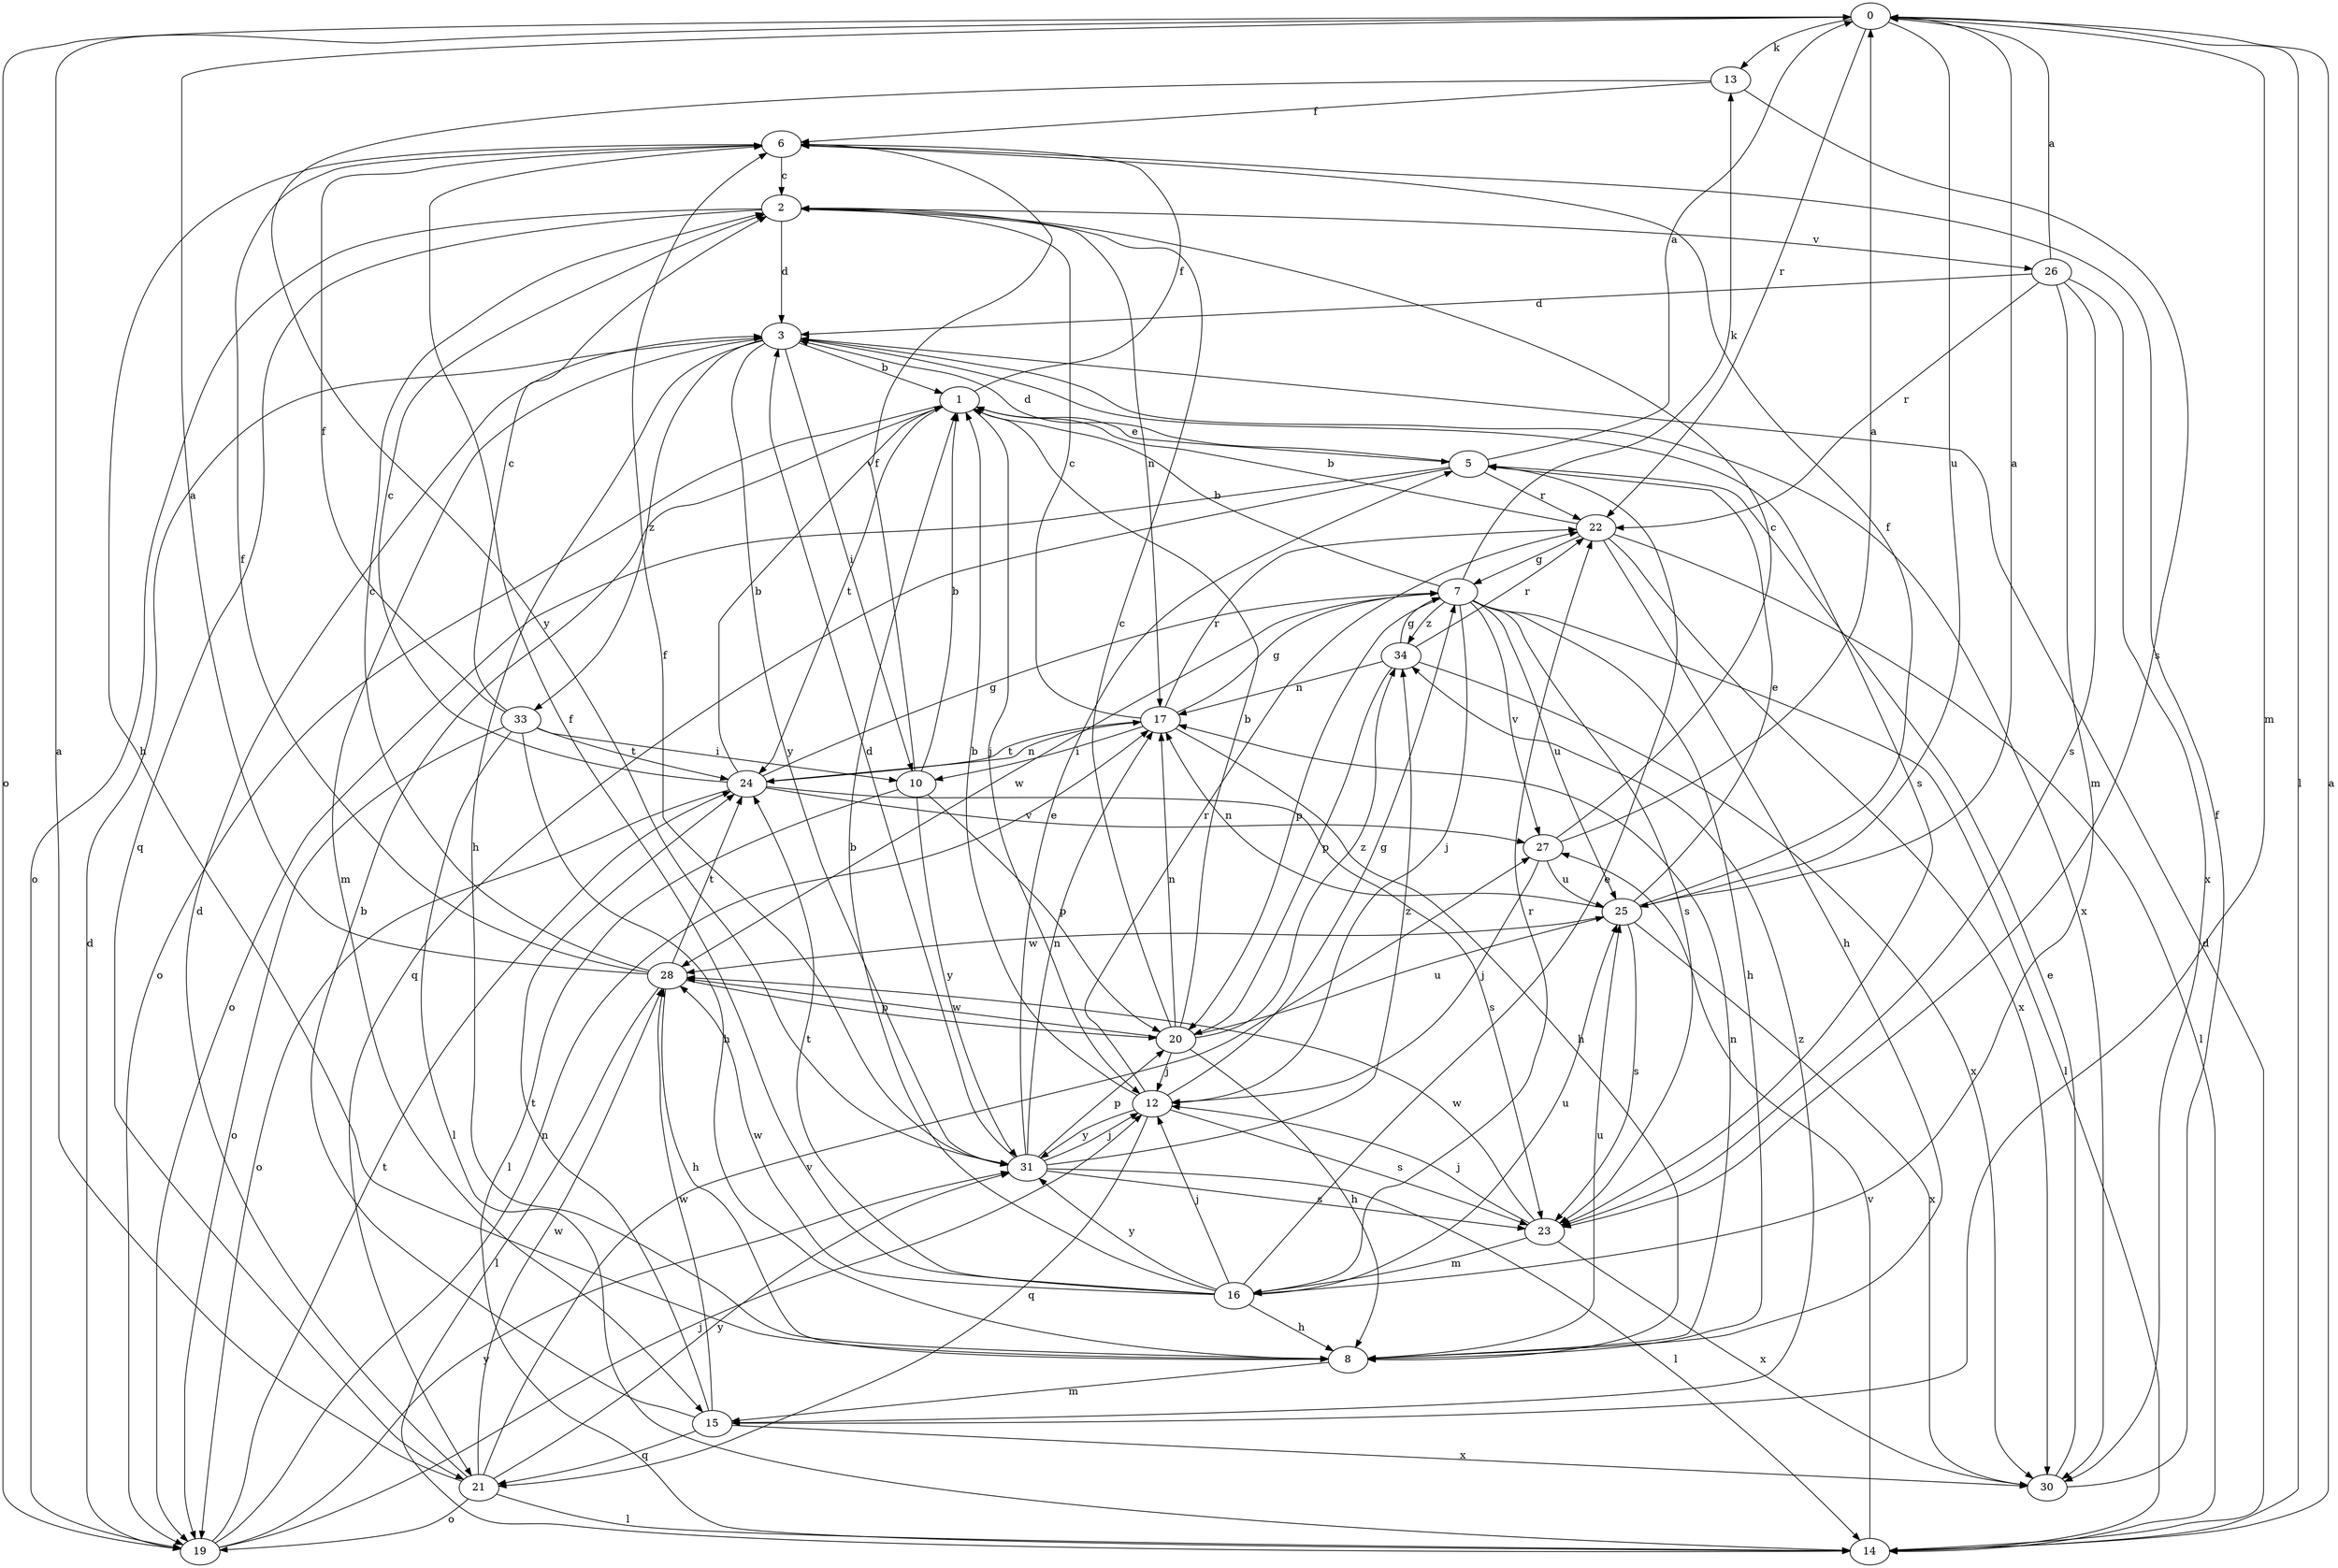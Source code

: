 strict digraph  {
0;
1;
2;
3;
5;
6;
7;
8;
10;
12;
13;
14;
15;
16;
17;
19;
20;
21;
22;
23;
24;
25;
26;
27;
28;
30;
31;
33;
34;
0 -> 13  [label=k];
0 -> 14  [label=l];
0 -> 15  [label=m];
0 -> 19  [label=o];
0 -> 22  [label=r];
0 -> 25  [label=u];
1 -> 5  [label=e];
1 -> 6  [label=f];
1 -> 12  [label=j];
1 -> 19  [label=o];
1 -> 24  [label=t];
2 -> 3  [label=d];
2 -> 17  [label=n];
2 -> 19  [label=o];
2 -> 21  [label=q];
2 -> 26  [label=v];
3 -> 1  [label=b];
3 -> 8  [label=h];
3 -> 10  [label=i];
3 -> 15  [label=m];
3 -> 23  [label=s];
3 -> 30  [label=x];
3 -> 31  [label=y];
3 -> 33  [label=z];
5 -> 0  [label=a];
5 -> 3  [label=d];
5 -> 19  [label=o];
5 -> 21  [label=q];
5 -> 22  [label=r];
6 -> 2  [label=c];
6 -> 8  [label=h];
7 -> 1  [label=b];
7 -> 8  [label=h];
7 -> 12  [label=j];
7 -> 13  [label=k];
7 -> 14  [label=l];
7 -> 20  [label=p];
7 -> 23  [label=s];
7 -> 25  [label=u];
7 -> 27  [label=v];
7 -> 28  [label=w];
7 -> 34  [label=z];
8 -> 15  [label=m];
8 -> 17  [label=n];
8 -> 25  [label=u];
10 -> 1  [label=b];
10 -> 6  [label=f];
10 -> 14  [label=l];
10 -> 20  [label=p];
10 -> 31  [label=y];
12 -> 1  [label=b];
12 -> 7  [label=g];
12 -> 21  [label=q];
12 -> 22  [label=r];
12 -> 23  [label=s];
12 -> 31  [label=y];
13 -> 6  [label=f];
13 -> 23  [label=s];
13 -> 31  [label=y];
14 -> 0  [label=a];
14 -> 3  [label=d];
14 -> 27  [label=v];
15 -> 1  [label=b];
15 -> 21  [label=q];
15 -> 24  [label=t];
15 -> 28  [label=w];
15 -> 30  [label=x];
15 -> 34  [label=z];
16 -> 1  [label=b];
16 -> 5  [label=e];
16 -> 6  [label=f];
16 -> 8  [label=h];
16 -> 12  [label=j];
16 -> 22  [label=r];
16 -> 24  [label=t];
16 -> 25  [label=u];
16 -> 28  [label=w];
16 -> 31  [label=y];
17 -> 2  [label=c];
17 -> 7  [label=g];
17 -> 8  [label=h];
17 -> 10  [label=i];
17 -> 22  [label=r];
17 -> 24  [label=t];
19 -> 3  [label=d];
19 -> 12  [label=j];
19 -> 17  [label=n];
19 -> 24  [label=t];
19 -> 31  [label=y];
20 -> 1  [label=b];
20 -> 2  [label=c];
20 -> 8  [label=h];
20 -> 12  [label=j];
20 -> 17  [label=n];
20 -> 25  [label=u];
20 -> 28  [label=w];
20 -> 34  [label=z];
21 -> 0  [label=a];
21 -> 3  [label=d];
21 -> 14  [label=l];
21 -> 19  [label=o];
21 -> 27  [label=v];
21 -> 28  [label=w];
21 -> 31  [label=y];
22 -> 1  [label=b];
22 -> 7  [label=g];
22 -> 8  [label=h];
22 -> 14  [label=l];
22 -> 30  [label=x];
23 -> 12  [label=j];
23 -> 16  [label=m];
23 -> 28  [label=w];
23 -> 30  [label=x];
24 -> 1  [label=b];
24 -> 2  [label=c];
24 -> 7  [label=g];
24 -> 17  [label=n];
24 -> 19  [label=o];
24 -> 23  [label=s];
24 -> 27  [label=v];
25 -> 0  [label=a];
25 -> 5  [label=e];
25 -> 6  [label=f];
25 -> 17  [label=n];
25 -> 23  [label=s];
25 -> 28  [label=w];
25 -> 30  [label=x];
26 -> 0  [label=a];
26 -> 3  [label=d];
26 -> 16  [label=m];
26 -> 22  [label=r];
26 -> 23  [label=s];
26 -> 30  [label=x];
27 -> 0  [label=a];
27 -> 2  [label=c];
27 -> 12  [label=j];
27 -> 25  [label=u];
28 -> 0  [label=a];
28 -> 2  [label=c];
28 -> 6  [label=f];
28 -> 8  [label=h];
28 -> 14  [label=l];
28 -> 20  [label=p];
28 -> 24  [label=t];
30 -> 5  [label=e];
30 -> 6  [label=f];
31 -> 3  [label=d];
31 -> 5  [label=e];
31 -> 6  [label=f];
31 -> 12  [label=j];
31 -> 14  [label=l];
31 -> 17  [label=n];
31 -> 20  [label=p];
31 -> 23  [label=s];
31 -> 34  [label=z];
33 -> 2  [label=c];
33 -> 6  [label=f];
33 -> 8  [label=h];
33 -> 10  [label=i];
33 -> 14  [label=l];
33 -> 19  [label=o];
33 -> 24  [label=t];
34 -> 7  [label=g];
34 -> 17  [label=n];
34 -> 20  [label=p];
34 -> 22  [label=r];
34 -> 30  [label=x];
}
